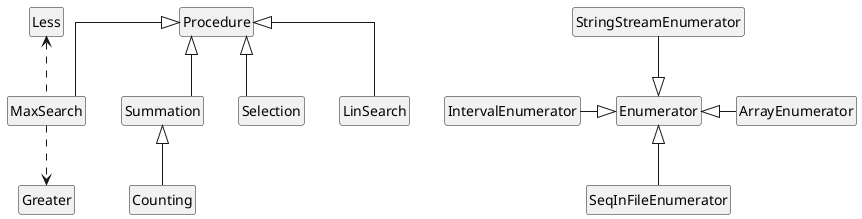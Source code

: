 @startuml gtlib

skinparam Monochrome true
skinparam linetype ortho
hide circle
hide enum methods
hide enum members
hide class methods
hide class members

class Procedure
class Enumerator
class MaxSearch
class Selection
class SeqInFileEnumerator
class StringStreamEnumerator
class Summation
class LinSearch
class IntervalEnumerator
class ArrayEnumerator
class Counting
class Greater
class Less

MaxSearch -up-|> Procedure
Selection -up-|> Procedure
Summation -up-|> Procedure
LinSearch -up-|> Procedure

SeqInFileEnumerator -up-|> Enumerator
StringStreamEnumerator -down-|> Enumerator
IntervalEnumerator -right-|> Enumerator
ArrayEnumerator -left-|> Enumerator

Counting -up-|> Summation

MaxSearch ..> Greater
MaxSearch .up.> Less

@enduml